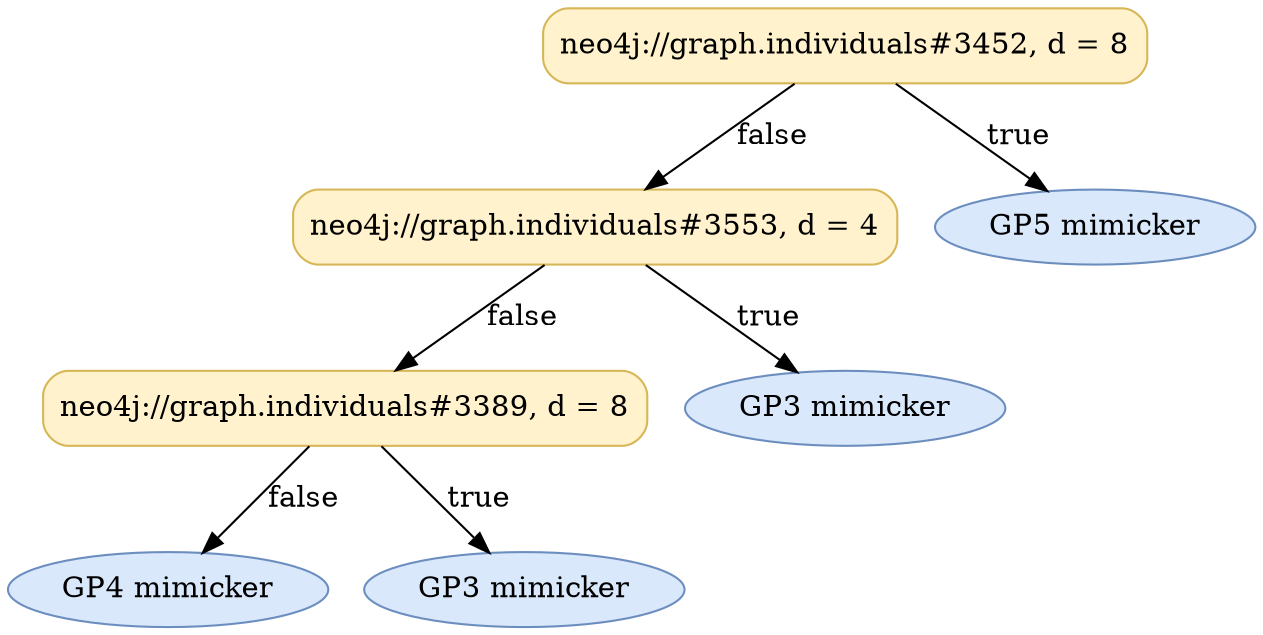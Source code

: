 digraph DT{
label=""
fontname="Times-Roman"
node[fontname="Times-Roman"];
Node1 [label="neo4j://graph.individuals#3452, d = 8", fillcolor="#FFF2CC", color="#D6B656", style="rounded,filled", shape="box"];
Node2 [label="neo4j://graph.individuals#3553, d = 4", fillcolor="#FFF2CC", color="#D6B656", style="rounded,filled", shape="box"];
Node3 [label="neo4j://graph.individuals#3389, d = 8", fillcolor="#FFF2CC", color="#D6B656", style="rounded,filled", shape="box"];
Node4 [label="GP4 mimicker", fillcolor="#DAE8FC", color="#6C8EBF", style="rounded,filled", shape="ellipse"];
Node3 -> Node4 [label="false"];
Node5 [label="GP3 mimicker", fillcolor="#DAE8FC", color="#6C8EBF", style="rounded,filled", shape="ellipse"];
Node3 -> Node5 [label="true"];
Node2 -> Node3 [label="false"];
Node6 [label="GP3 mimicker", fillcolor="#DAE8FC", color="#6C8EBF", style="rounded,filled", shape="ellipse"];
Node2 -> Node6 [label="true"];
Node1 -> Node2 [label="false"];
Node7 [label="GP5 mimicker", fillcolor="#DAE8FC", color="#6C8EBF", style="rounded,filled", shape="ellipse"];
Node1 -> Node7 [label="true"];
}